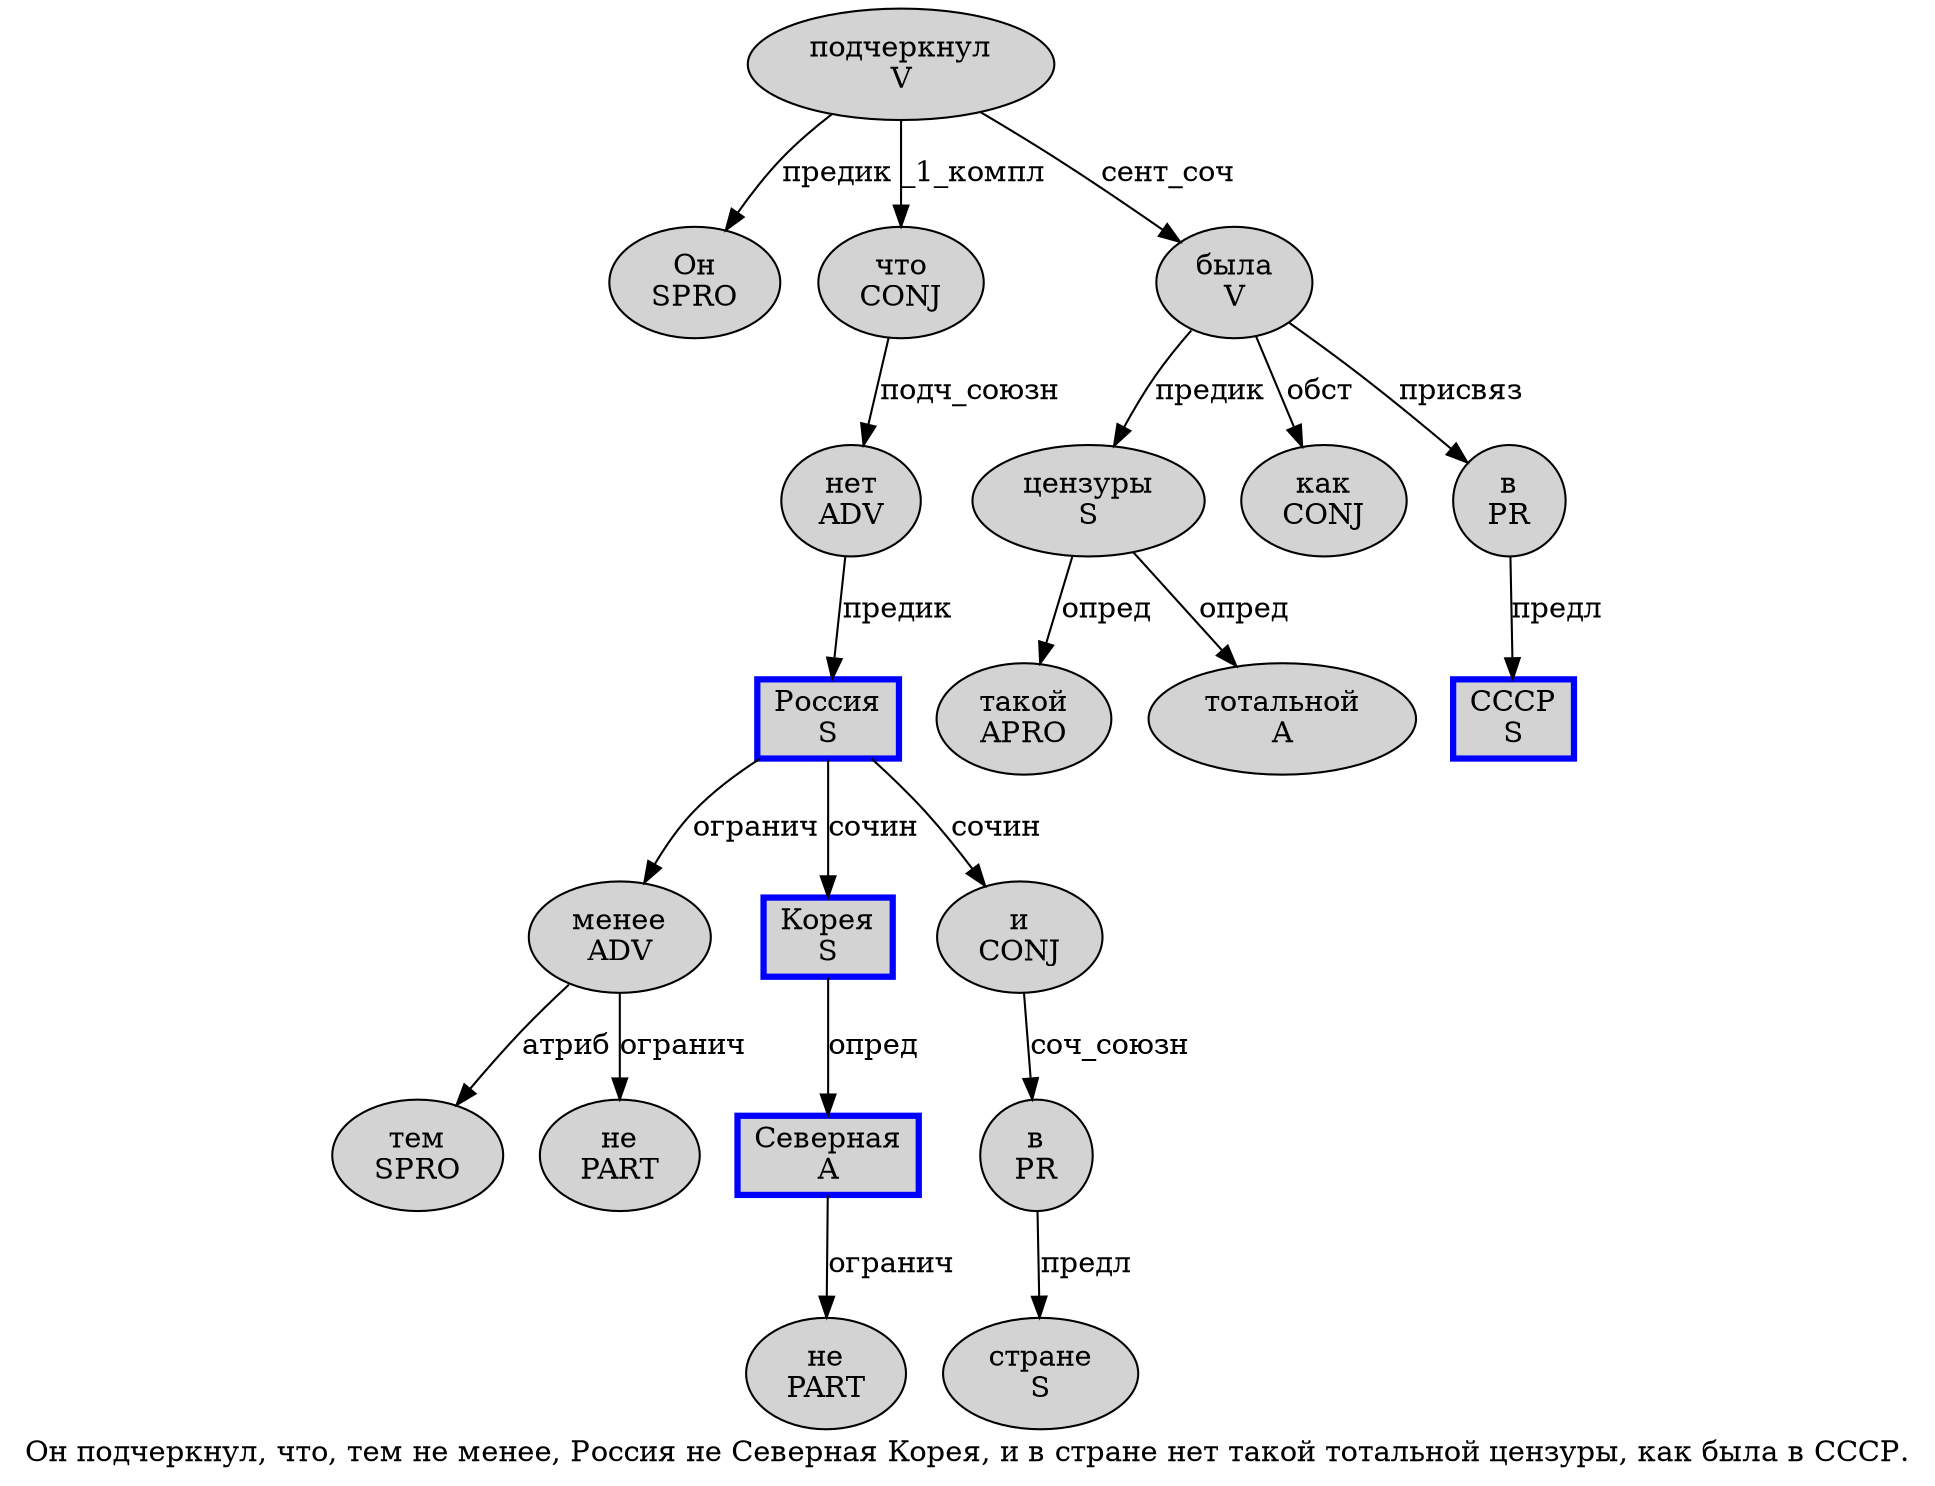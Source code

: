 digraph SENTENCE_539 {
	graph [label="Он подчеркнул, что, тем не менее, Россия не Северная Корея, и в стране нет такой тотальной цензуры, как была в СССР."]
	node [style=filled]
		0 [label="Он
SPRO" color="" fillcolor=lightgray penwidth=1 shape=ellipse]
		1 [label="подчеркнул
V" color="" fillcolor=lightgray penwidth=1 shape=ellipse]
		3 [label="что
CONJ" color="" fillcolor=lightgray penwidth=1 shape=ellipse]
		5 [label="тем
SPRO" color="" fillcolor=lightgray penwidth=1 shape=ellipse]
		6 [label="не
PART" color="" fillcolor=lightgray penwidth=1 shape=ellipse]
		7 [label="менее
ADV" color="" fillcolor=lightgray penwidth=1 shape=ellipse]
		9 [label="Россия
S" color=blue fillcolor=lightgray penwidth=3 shape=box]
		10 [label="не
PART" color="" fillcolor=lightgray penwidth=1 shape=ellipse]
		11 [label="Северная
A" color=blue fillcolor=lightgray penwidth=3 shape=box]
		12 [label="Корея
S" color=blue fillcolor=lightgray penwidth=3 shape=box]
		14 [label="и
CONJ" color="" fillcolor=lightgray penwidth=1 shape=ellipse]
		15 [label="в
PR" color="" fillcolor=lightgray penwidth=1 shape=ellipse]
		16 [label="стране
S" color="" fillcolor=lightgray penwidth=1 shape=ellipse]
		17 [label="нет
ADV" color="" fillcolor=lightgray penwidth=1 shape=ellipse]
		18 [label="такой
APRO" color="" fillcolor=lightgray penwidth=1 shape=ellipse]
		19 [label="тотальной
A" color="" fillcolor=lightgray penwidth=1 shape=ellipse]
		20 [label="цензуры
S" color="" fillcolor=lightgray penwidth=1 shape=ellipse]
		22 [label="как
CONJ" color="" fillcolor=lightgray penwidth=1 shape=ellipse]
		23 [label="была
V" color="" fillcolor=lightgray penwidth=1 shape=ellipse]
		24 [label="в
PR" color="" fillcolor=lightgray penwidth=1 shape=ellipse]
		25 [label="СССР
S" color=blue fillcolor=lightgray penwidth=3 shape=box]
			3 -> 17 [label="подч_союзн"]
			20 -> 18 [label="опред"]
			20 -> 19 [label="опред"]
			11 -> 10 [label="огранич"]
			14 -> 15 [label="соч_союзн"]
			17 -> 9 [label="предик"]
			1 -> 0 [label="предик"]
			1 -> 3 [label="_1_компл"]
			1 -> 23 [label="сент_соч"]
			7 -> 5 [label="атриб"]
			7 -> 6 [label="огранич"]
			12 -> 11 [label="опред"]
			9 -> 7 [label="огранич"]
			9 -> 12 [label="сочин"]
			9 -> 14 [label="сочин"]
			24 -> 25 [label="предл"]
			15 -> 16 [label="предл"]
			23 -> 20 [label="предик"]
			23 -> 22 [label="обст"]
			23 -> 24 [label="присвяз"]
}